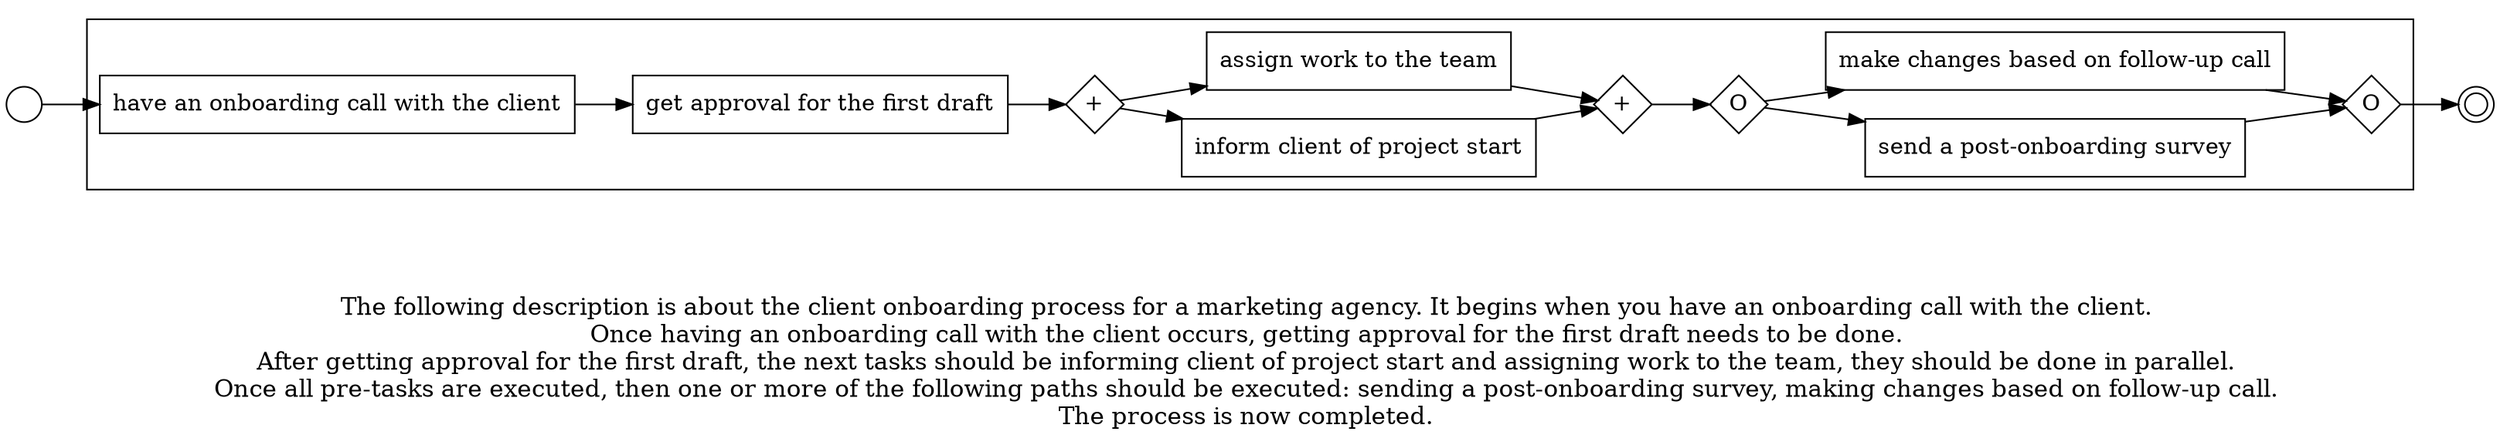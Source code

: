 digraph client_onboarding_process_for_a_marketing_agency_135 {
	graph [rankdir=LR]
	START_NODE [label="" shape=circle width=0.3]
	subgraph CLUSTER_0 {
		"have an onboarding call with the client" [shape=box]
		"get approval for the first draft" [shape=box]
		"have an onboarding call with the client" -> "get approval for the first draft"
		"AND_SPLIT--4. Project start_LDXE" [label="+" fixedsize=true shape=diamond width=0.5]
		"get approval for the first draft" -> "AND_SPLIT--4. Project start_LDXE"
		"inform client of project start" [shape=box]
		"AND_SPLIT--4. Project start_LDXE" -> "inform client of project start"
		"assign work to the team" [shape=box]
		"AND_SPLIT--4. Project start_LDXE" -> "assign work to the team"
		"AND_JOIN--4. Project start_LDXE" [label="+" fixedsize=true shape=diamond width=0.5]
		"inform client of project start" -> "AND_JOIN--4. Project start_LDXE"
		"assign work to the team" -> "AND_JOIN--4. Project start_LDXE"
		"OR_SPLIT--5. Four weeks into the project_SJEO" [label=O fixedsize=true shape=diamond width=0.5]
		"AND_JOIN--4. Project start_LDXE" -> "OR_SPLIT--5. Four weeks into the project_SJEO"
		"send a post-onboarding survey" [shape=box]
		"OR_SPLIT--5. Four weeks into the project_SJEO" -> "send a post-onboarding survey"
		"make changes based on follow-up call" [shape=box]
		"OR_SPLIT--5. Four weeks into the project_SJEO" -> "make changes based on follow-up call"
		"OR_JOIN--5. Four weeks into the project_SJEO" [label=O fixedsize=true shape=diamond width=0.5]
		"send a post-onboarding survey" -> "OR_JOIN--5. Four weeks into the project_SJEO"
		"make changes based on follow-up call" -> "OR_JOIN--5. Four weeks into the project_SJEO"
	}
	START_NODE -> "have an onboarding call with the client"
	END_NODE [label="" shape=doublecircle width=0.2]
	"OR_JOIN--5. Four weeks into the project_SJEO" -> END_NODE
	fontsize=15 label="\n\n
The following description is about the client onboarding process for a marketing agency. It begins when you have an onboarding call with the client. 
Once having an onboarding call with the client occurs, getting approval for the first draft needs to be done. 
After getting approval for the first draft, the next tasks should be informing client of project start and assigning work to the team, they should be done in parallel. 
Once all pre-tasks are executed, then one or more of the following paths should be executed: sending a post-onboarding survey, making changes based on follow-up call. 
The process is now completed. 
"
}
